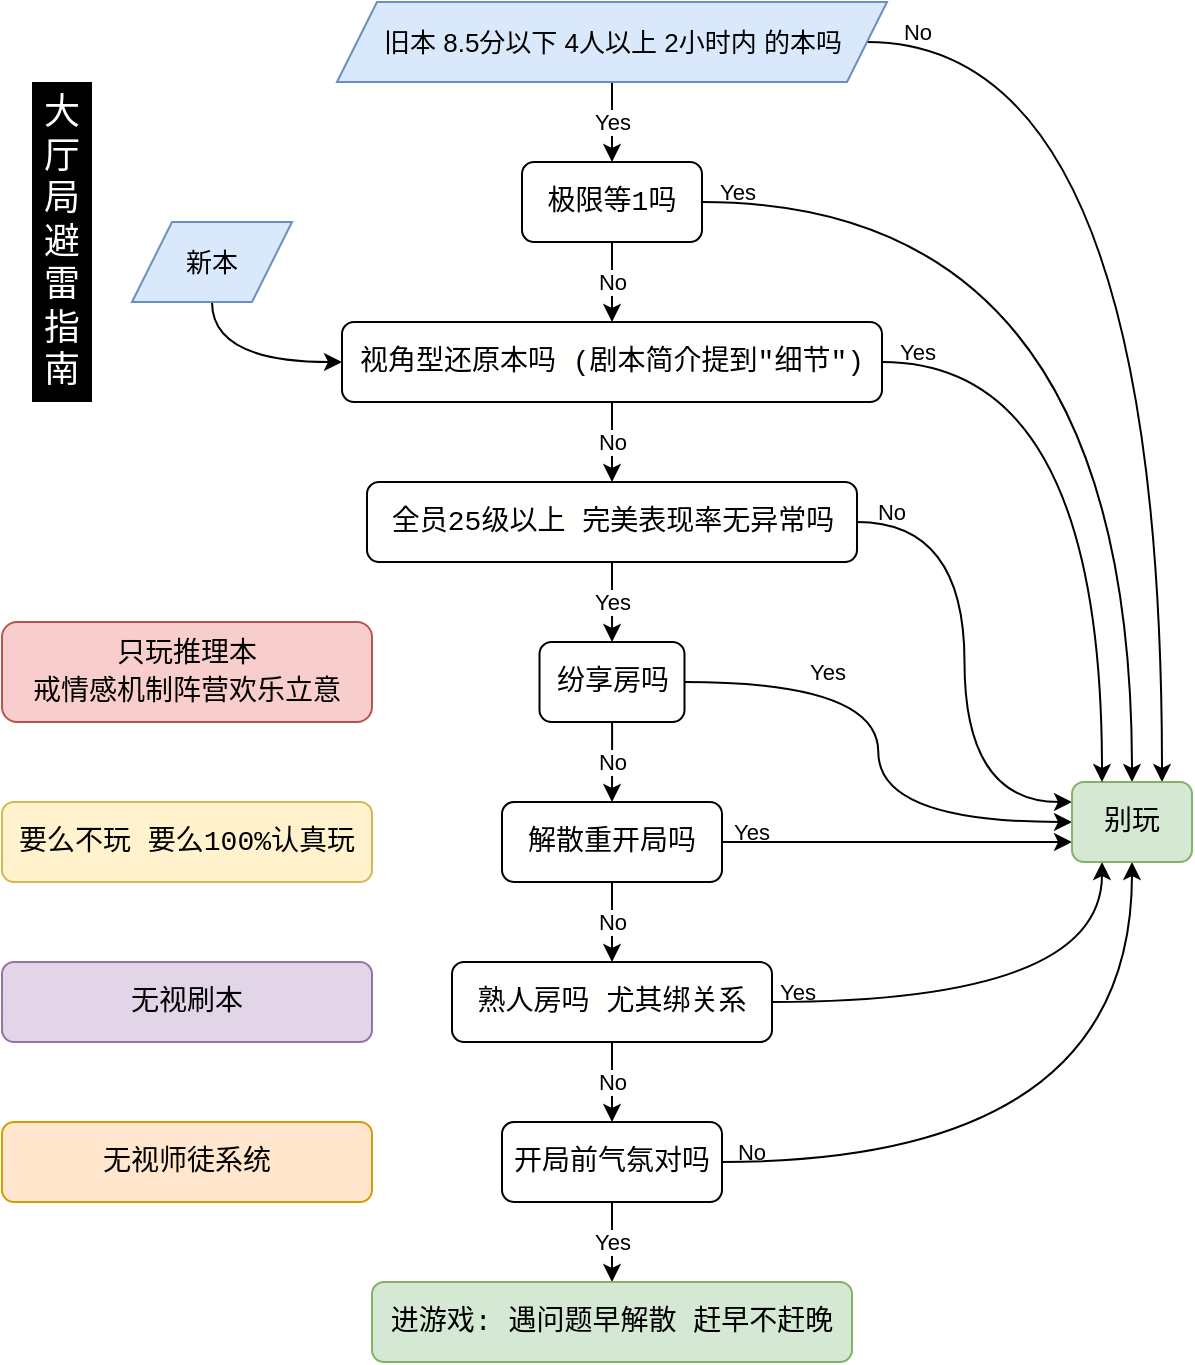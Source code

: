 <mxfile version="21.4.0" type="github">
  <diagram id="C5RBs43oDa-KdzZeNtuy" name="Page-1">
    <mxGraphModel dx="2159" dy="508" grid="1" gridSize="10" guides="1" tooltips="1" connect="1" arrows="1" fold="1" page="1" pageScale="1" pageWidth="827" pageHeight="1169" math="0" shadow="0">
      <root>
        <mxCell id="WIyWlLk6GJQsqaUBKTNV-0" />
        <mxCell id="WIyWlLk6GJQsqaUBKTNV-1" parent="WIyWlLk6GJQsqaUBKTNV-0" />
        <mxCell id="J6H-p4k90bcnYeLeabGp-9" value="No" style="edgeStyle=orthogonalEdgeStyle;rounded=0;orthogonalLoop=1;jettySize=auto;html=1;" parent="WIyWlLk6GJQsqaUBKTNV-1" source="WIyWlLk6GJQsqaUBKTNV-11" target="J6H-p4k90bcnYeLeabGp-2" edge="1">
          <mxGeometry relative="1" as="geometry" />
        </mxCell>
        <mxCell id="J6H-p4k90bcnYeLeabGp-25" style="edgeStyle=orthogonalEdgeStyle;shape=connector;curved=1;rounded=0;orthogonalLoop=1;jettySize=auto;html=1;entryX=0;entryY=0.75;entryDx=0;entryDy=0;labelBackgroundColor=default;strokeColor=default;fontFamily=Helvetica;fontSize=11;fontColor=default;endArrow=classic;" parent="WIyWlLk6GJQsqaUBKTNV-1" source="WIyWlLk6GJQsqaUBKTNV-11" target="J6H-p4k90bcnYeLeabGp-18" edge="1">
          <mxGeometry relative="1" as="geometry" />
        </mxCell>
        <mxCell id="WIyWlLk6GJQsqaUBKTNV-11" value="&lt;div style=&quot;background-color: rgb(255, 255, 254); font-family: Consolas, &amp;quot;Courier New&amp;quot;, monospace; font-size: 14px; line-height: 19px;&quot;&gt;解散重开局吗&lt;/div&gt;" style="rounded=1;whiteSpace=wrap;html=1;fontSize=12;glass=0;strokeWidth=1;shadow=0;" parent="WIyWlLk6GJQsqaUBKTNV-1" vertex="1">
          <mxGeometry x="165" y="400" width="110" height="40" as="geometry" />
        </mxCell>
        <mxCell id="J6H-p4k90bcnYeLeabGp-8" value="No" style="edgeStyle=orthogonalEdgeStyle;rounded=0;orthogonalLoop=1;jettySize=auto;html=1;" parent="WIyWlLk6GJQsqaUBKTNV-1" source="WIyWlLk6GJQsqaUBKTNV-12" target="WIyWlLk6GJQsqaUBKTNV-11" edge="1">
          <mxGeometry relative="1" as="geometry" />
        </mxCell>
        <mxCell id="J6H-p4k90bcnYeLeabGp-22" style="edgeStyle=orthogonalEdgeStyle;shape=connector;curved=1;rounded=0;orthogonalLoop=1;jettySize=auto;html=1;entryX=0;entryY=0.5;entryDx=0;entryDy=0;labelBackgroundColor=default;strokeColor=default;fontFamily=Helvetica;fontSize=11;fontColor=default;endArrow=classic;" parent="WIyWlLk6GJQsqaUBKTNV-1" source="WIyWlLk6GJQsqaUBKTNV-12" target="J6H-p4k90bcnYeLeabGp-18" edge="1">
          <mxGeometry relative="1" as="geometry" />
        </mxCell>
        <mxCell id="WIyWlLk6GJQsqaUBKTNV-12" value="&lt;div style=&quot;background-color: rgb(255, 255, 254); font-family: Consolas, &amp;quot;Courier New&amp;quot;, monospace; font-size: 14px; line-height: 19px;&quot;&gt;纷享房吗&lt;/div&gt;" style="rounded=1;whiteSpace=wrap;html=1;fontSize=12;glass=0;strokeWidth=1;shadow=0;" parent="WIyWlLk6GJQsqaUBKTNV-1" vertex="1">
          <mxGeometry x="183.75" y="320" width="72.5" height="40" as="geometry" />
        </mxCell>
        <mxCell id="J6H-p4k90bcnYeLeabGp-5" value="No" style="edgeStyle=orthogonalEdgeStyle;rounded=0;orthogonalLoop=1;jettySize=auto;html=1;" parent="WIyWlLk6GJQsqaUBKTNV-1" source="J6H-p4k90bcnYeLeabGp-0" target="zgOYfOBdEBmxvye0X4Iq-1" edge="1">
          <mxGeometry relative="1" as="geometry">
            <mxPoint x="100" y="110" as="targetPoint" />
          </mxGeometry>
        </mxCell>
        <mxCell id="J6H-p4k90bcnYeLeabGp-20" value="" style="edgeStyle=orthogonalEdgeStyle;rounded=0;orthogonalLoop=1;jettySize=auto;html=1;curved=1;entryX=0.5;entryY=0;entryDx=0;entryDy=0;labelBorderColor=none;labelBackgroundColor=default;fontColor=default;" parent="WIyWlLk6GJQsqaUBKTNV-1" source="J6H-p4k90bcnYeLeabGp-0" target="J6H-p4k90bcnYeLeabGp-18" edge="1">
          <mxGeometry relative="1" as="geometry">
            <mxPoint x="430" y="360" as="targetPoint" />
          </mxGeometry>
        </mxCell>
        <mxCell id="J6H-p4k90bcnYeLeabGp-0" value="&lt;div style=&quot;background-color: rgb(255, 255, 254); font-family: Consolas, &amp;quot;Courier New&amp;quot;, monospace; font-size: 14px; line-height: 19px;&quot;&gt;极限等1吗&lt;/div&gt;" style="rounded=1;whiteSpace=wrap;html=1;" parent="WIyWlLk6GJQsqaUBKTNV-1" vertex="1">
          <mxGeometry x="175" y="80" width="90" height="40" as="geometry" />
        </mxCell>
        <mxCell id="J6H-p4k90bcnYeLeabGp-7" value="Yes" style="edgeStyle=orthogonalEdgeStyle;rounded=0;orthogonalLoop=1;jettySize=auto;html=1;" parent="WIyWlLk6GJQsqaUBKTNV-1" source="J6H-p4k90bcnYeLeabGp-1" target="WIyWlLk6GJQsqaUBKTNV-12" edge="1">
          <mxGeometry relative="1" as="geometry" />
        </mxCell>
        <mxCell id="J6H-p4k90bcnYeLeabGp-21" style="edgeStyle=orthogonalEdgeStyle;shape=connector;curved=1;rounded=0;orthogonalLoop=1;jettySize=auto;html=1;entryX=0;entryY=0.25;entryDx=0;entryDy=0;labelBackgroundColor=default;strokeColor=default;fontFamily=Helvetica;fontSize=11;fontColor=default;endArrow=classic;" parent="WIyWlLk6GJQsqaUBKTNV-1" source="J6H-p4k90bcnYeLeabGp-1" target="J6H-p4k90bcnYeLeabGp-18" edge="1">
          <mxGeometry relative="1" as="geometry" />
        </mxCell>
        <mxCell id="J6H-p4k90bcnYeLeabGp-1" value="&lt;div style=&quot;background-color: rgb(255, 255, 254); font-family: Consolas, &amp;quot;Courier New&amp;quot;, monospace; font-size: 14px; line-height: 19px;&quot;&gt;全员25级以上 完美表现率无异常吗&lt;/div&gt;" style="rounded=1;whiteSpace=wrap;html=1;" parent="WIyWlLk6GJQsqaUBKTNV-1" vertex="1">
          <mxGeometry x="97.5" y="240" width="245" height="40" as="geometry" />
        </mxCell>
        <mxCell id="J6H-p4k90bcnYeLeabGp-10" value="No" style="edgeStyle=orthogonalEdgeStyle;rounded=0;orthogonalLoop=1;jettySize=auto;html=1;" parent="WIyWlLk6GJQsqaUBKTNV-1" source="J6H-p4k90bcnYeLeabGp-2" target="J6H-p4k90bcnYeLeabGp-3" edge="1">
          <mxGeometry relative="1" as="geometry" />
        </mxCell>
        <mxCell id="J6H-p4k90bcnYeLeabGp-24" style="edgeStyle=orthogonalEdgeStyle;shape=connector;curved=1;rounded=0;orthogonalLoop=1;jettySize=auto;html=1;entryX=0.25;entryY=1;entryDx=0;entryDy=0;labelBackgroundColor=default;strokeColor=default;fontFamily=Helvetica;fontSize=11;fontColor=default;endArrow=classic;" parent="WIyWlLk6GJQsqaUBKTNV-1" source="J6H-p4k90bcnYeLeabGp-2" target="J6H-p4k90bcnYeLeabGp-18" edge="1">
          <mxGeometry relative="1" as="geometry" />
        </mxCell>
        <mxCell id="J6H-p4k90bcnYeLeabGp-2" value="&lt;div style=&quot;background-color: rgb(255, 255, 254); font-family: Consolas, &amp;quot;Courier New&amp;quot;, monospace; font-size: 14px; line-height: 19px;&quot;&gt;熟人房吗 尤其绑关系&lt;/div&gt;" style="rounded=1;whiteSpace=wrap;html=1;" parent="WIyWlLk6GJQsqaUBKTNV-1" vertex="1">
          <mxGeometry x="140" y="480" width="160" height="40" as="geometry" />
        </mxCell>
        <mxCell id="J6H-p4k90bcnYeLeabGp-11" value="Yes" style="edgeStyle=orthogonalEdgeStyle;rounded=0;orthogonalLoop=1;jettySize=auto;html=1;" parent="WIyWlLk6GJQsqaUBKTNV-1" source="J6H-p4k90bcnYeLeabGp-3" target="J6H-p4k90bcnYeLeabGp-4" edge="1">
          <mxGeometry relative="1" as="geometry" />
        </mxCell>
        <mxCell id="J6H-p4k90bcnYeLeabGp-23" style="edgeStyle=orthogonalEdgeStyle;shape=connector;curved=1;rounded=0;orthogonalLoop=1;jettySize=auto;html=1;labelBackgroundColor=default;strokeColor=default;fontFamily=Helvetica;fontSize=11;fontColor=default;endArrow=classic;" parent="WIyWlLk6GJQsqaUBKTNV-1" source="J6H-p4k90bcnYeLeabGp-3" target="J6H-p4k90bcnYeLeabGp-18" edge="1">
          <mxGeometry relative="1" as="geometry" />
        </mxCell>
        <mxCell id="J6H-p4k90bcnYeLeabGp-3" value="&lt;div style=&quot;background-color: rgb(255, 255, 254); font-family: Consolas, &amp;quot;Courier New&amp;quot;, monospace; font-size: 14px; line-height: 19px;&quot;&gt;开局前气氛对吗&lt;/div&gt;" style="rounded=1;whiteSpace=wrap;html=1;" parent="WIyWlLk6GJQsqaUBKTNV-1" vertex="1">
          <mxGeometry x="165" y="560" width="110" height="40" as="geometry" />
        </mxCell>
        <mxCell id="J6H-p4k90bcnYeLeabGp-4" value="&lt;div style=&quot;font-family: Consolas, &amp;quot;Courier New&amp;quot;, monospace; font-size: 14px; line-height: 19px;&quot;&gt;进游戏: 遇问题早解散 赶早不赶晚&lt;/div&gt;" style="rounded=1;whiteSpace=wrap;html=1;fillColor=#d5e8d4;strokeColor=#82b366;labelBackgroundColor=none;" parent="WIyWlLk6GJQsqaUBKTNV-1" vertex="1">
          <mxGeometry x="100" y="640" width="240" height="40" as="geometry" />
        </mxCell>
        <mxCell id="J6H-p4k90bcnYeLeabGp-15" value="Yes" style="edgeStyle=orthogonalEdgeStyle;rounded=0;orthogonalLoop=1;jettySize=auto;html=1;strokeWidth=1;" parent="WIyWlLk6GJQsqaUBKTNV-1" source="J6H-p4k90bcnYeLeabGp-14" target="J6H-p4k90bcnYeLeabGp-0" edge="1">
          <mxGeometry relative="1" as="geometry" />
        </mxCell>
        <mxCell id="J6H-p4k90bcnYeLeabGp-19" value="" style="edgeStyle=orthogonalEdgeStyle;rounded=0;orthogonalLoop=1;jettySize=auto;html=1;curved=1;entryX=0.75;entryY=0;entryDx=0;entryDy=0;" parent="WIyWlLk6GJQsqaUBKTNV-1" source="J6H-p4k90bcnYeLeabGp-14" target="J6H-p4k90bcnYeLeabGp-18" edge="1">
          <mxGeometry relative="1" as="geometry" />
        </mxCell>
        <mxCell id="J6H-p4k90bcnYeLeabGp-14" value="旧本 8.5分以下 4人以上 2小时内 的本吗" style="shape=parallelogram;perimeter=parallelogramPerimeter;whiteSpace=wrap;html=1;fixedSize=1;fontSize=13;fillColor=#dae8fc;strokeColor=#6c8ebf;" parent="WIyWlLk6GJQsqaUBKTNV-1" vertex="1">
          <mxGeometry x="82.5" width="275" height="40" as="geometry" />
        </mxCell>
        <mxCell id="J6H-p4k90bcnYeLeabGp-17" style="edgeStyle=orthogonalEdgeStyle;rounded=0;orthogonalLoop=1;jettySize=auto;html=1;entryX=0;entryY=0.5;entryDx=0;entryDy=0;curved=1;exitX=0.5;exitY=1;exitDx=0;exitDy=0;" parent="WIyWlLk6GJQsqaUBKTNV-1" source="J6H-p4k90bcnYeLeabGp-16" target="zgOYfOBdEBmxvye0X4Iq-1" edge="1">
          <mxGeometry relative="1" as="geometry" />
        </mxCell>
        <mxCell id="J6H-p4k90bcnYeLeabGp-16" value="新本" style="shape=parallelogram;perimeter=parallelogramPerimeter;whiteSpace=wrap;html=1;fixedSize=1;fontSize=13;fillColor=#dae8fc;strokeColor=#6c8ebf;" parent="WIyWlLk6GJQsqaUBKTNV-1" vertex="1">
          <mxGeometry x="-20" y="110" width="80" height="40" as="geometry" />
        </mxCell>
        <mxCell id="J6H-p4k90bcnYeLeabGp-18" value="&lt;div style=&quot;font-family: Consolas, &amp;quot;Courier New&amp;quot;, monospace; font-size: 14px; line-height: 19px;&quot;&gt;别玩&lt;/div&gt;" style="rounded=1;whiteSpace=wrap;html=1;fontSize=12;glass=0;strokeWidth=1;shadow=0;fillColor=#d5e8d4;strokeColor=#82b366;labelBackgroundColor=none;" parent="WIyWlLk6GJQsqaUBKTNV-1" vertex="1">
          <mxGeometry x="450" y="390" width="60" height="40" as="geometry" />
        </mxCell>
        <mxCell id="J6H-p4k90bcnYeLeabGp-26" value="No" style="text;html=1;strokeColor=none;fillColor=none;align=center;verticalAlign=middle;whiteSpace=wrap;rounded=0;fontSize=11;fontFamily=Helvetica;fontColor=default;" parent="WIyWlLk6GJQsqaUBKTNV-1" vertex="1">
          <mxGeometry x="342.5" width="60" height="30" as="geometry" />
        </mxCell>
        <mxCell id="J6H-p4k90bcnYeLeabGp-27" value="Yes" style="text;html=1;strokeColor=none;fillColor=none;align=center;verticalAlign=middle;whiteSpace=wrap;rounded=0;fontSize=11;fontFamily=Helvetica;fontColor=default;" parent="WIyWlLk6GJQsqaUBKTNV-1" vertex="1">
          <mxGeometry x="252.5" y="80" width="60" height="30" as="geometry" />
        </mxCell>
        <mxCell id="J6H-p4k90bcnYeLeabGp-29" value="No" style="text;html=1;strokeColor=none;fillColor=none;align=center;verticalAlign=middle;whiteSpace=wrap;rounded=0;fontSize=11;fontFamily=Helvetica;fontColor=default;" parent="WIyWlLk6GJQsqaUBKTNV-1" vertex="1">
          <mxGeometry x="330" y="240" width="60" height="30" as="geometry" />
        </mxCell>
        <mxCell id="J6H-p4k90bcnYeLeabGp-31" value="Yes" style="text;html=1;strokeColor=none;fillColor=none;align=center;verticalAlign=middle;whiteSpace=wrap;rounded=0;fontSize=11;fontFamily=Helvetica;fontColor=default;" parent="WIyWlLk6GJQsqaUBKTNV-1" vertex="1">
          <mxGeometry x="297.5" y="320" width="60" height="30" as="geometry" />
        </mxCell>
        <mxCell id="J6H-p4k90bcnYeLeabGp-32" value="Yes" style="text;html=1;strokeColor=none;fillColor=none;align=center;verticalAlign=middle;whiteSpace=wrap;rounded=0;fontSize=11;fontFamily=Helvetica;fontColor=default;" parent="WIyWlLk6GJQsqaUBKTNV-1" vertex="1">
          <mxGeometry x="260" y="400" width="60" height="30" as="geometry" />
        </mxCell>
        <mxCell id="J6H-p4k90bcnYeLeabGp-33" value="Yes" style="text;html=1;strokeColor=none;fillColor=none;align=center;verticalAlign=middle;whiteSpace=wrap;rounded=0;fontSize=11;fontFamily=Helvetica;fontColor=default;" parent="WIyWlLk6GJQsqaUBKTNV-1" vertex="1">
          <mxGeometry x="282.5" y="480" width="60" height="30" as="geometry" />
        </mxCell>
        <mxCell id="J6H-p4k90bcnYeLeabGp-34" value="No" style="text;html=1;strokeColor=none;fillColor=none;align=center;verticalAlign=middle;whiteSpace=wrap;rounded=0;fontSize=11;fontFamily=Helvetica;fontColor=default;" parent="WIyWlLk6GJQsqaUBKTNV-1" vertex="1">
          <mxGeometry x="260" y="560" width="60" height="30" as="geometry" />
        </mxCell>
        <mxCell id="J6H-p4k90bcnYeLeabGp-37" value="&lt;div style=&quot;line-height: 19px; font-size: 14px; font-family: Consolas, &amp;quot;Courier New&amp;quot;, monospace;&quot;&gt;&lt;font face=&quot;Consolas, Courier New, monospace&quot;&gt;要么不玩 要么100%认真玩&lt;/font&gt;&lt;br&gt;&lt;/div&gt;" style="rounded=1;whiteSpace=wrap;html=1;fontSize=12;glass=0;strokeWidth=1;shadow=0;fillColor=#fff2cc;strokeColor=#d6b656;labelBackgroundColor=none;labelBorderColor=none;" parent="WIyWlLk6GJQsqaUBKTNV-1" vertex="1">
          <mxGeometry x="-85" y="400" width="185" height="40" as="geometry" />
        </mxCell>
        <mxCell id="J6H-p4k90bcnYeLeabGp-38" value="&lt;div style=&quot;font-family: Consolas, &amp;quot;Courier New&amp;quot;, monospace; font-size: 14px; line-height: 19px;&quot;&gt;无视刷本&lt;/div&gt;" style="rounded=1;whiteSpace=wrap;html=1;fontSize=12;glass=0;strokeWidth=1;shadow=0;fillColor=#e1d5e7;strokeColor=#9673a6;labelBackgroundColor=none;labelBorderColor=none;" parent="WIyWlLk6GJQsqaUBKTNV-1" vertex="1">
          <mxGeometry x="-85" y="480" width="185" height="40" as="geometry" />
        </mxCell>
        <mxCell id="J6H-p4k90bcnYeLeabGp-39" value="&lt;div style=&quot;font-family: Consolas, &amp;quot;Courier New&amp;quot;, monospace; font-size: 14px; line-height: 19px;&quot;&gt;无视师徒系统&lt;br&gt;&lt;/div&gt;" style="rounded=1;whiteSpace=wrap;html=1;fontSize=12;glass=0;strokeWidth=1;shadow=0;fillColor=#ffe6cc;strokeColor=#d79b00;labelBackgroundColor=none;labelBorderColor=none;" parent="WIyWlLk6GJQsqaUBKTNV-1" vertex="1">
          <mxGeometry x="-85" y="560" width="185" height="40" as="geometry" />
        </mxCell>
        <mxCell id="J6H-p4k90bcnYeLeabGp-40" value="&lt;div style=&quot;line-height: 19px; font-size: 14px; font-family: Consolas, &amp;quot;Courier New&amp;quot;, monospace;&quot;&gt;&lt;font face=&quot;Consolas, Courier New, monospace&quot;&gt;只玩推理本&lt;/font&gt;&lt;br&gt;&lt;/div&gt;&lt;div style=&quot;line-height: 19px; font-size: 14px; font-family: Consolas, &amp;quot;Courier New&amp;quot;, monospace;&quot;&gt;&lt;font style=&quot;&quot; face=&quot;Consolas, Courier New, monospace&quot;&gt;戒情感机制阵营欢乐立意&lt;br&gt;&lt;/font&gt;&lt;/div&gt;" style="rounded=1;whiteSpace=wrap;html=1;fontSize=12;glass=0;strokeWidth=1;shadow=0;fillColor=#f8cecc;strokeColor=#b85450;labelBackgroundColor=none;labelBorderColor=none;" parent="WIyWlLk6GJQsqaUBKTNV-1" vertex="1">
          <mxGeometry x="-85" y="310" width="185" height="50" as="geometry" />
        </mxCell>
        <mxCell id="zgOYfOBdEBmxvye0X4Iq-0" value="大厅局避雷指南" style="text;strokeColor=none;fillColor=#000000;align=center;verticalAlign=middle;whiteSpace=wrap;rounded=0;fontSize=18;labelBackgroundColor=none;labelBorderColor=none;html=1;fontColor=#FFFFFF;" vertex="1" parent="WIyWlLk6GJQsqaUBKTNV-1">
          <mxGeometry x="-70" y="40" width="30" height="160" as="geometry" />
        </mxCell>
        <mxCell id="zgOYfOBdEBmxvye0X4Iq-2" value="No" style="edgeStyle=orthogonalEdgeStyle;rounded=0;orthogonalLoop=1;jettySize=auto;html=1;" edge="1" parent="WIyWlLk6GJQsqaUBKTNV-1" source="zgOYfOBdEBmxvye0X4Iq-1" target="J6H-p4k90bcnYeLeabGp-1">
          <mxGeometry relative="1" as="geometry" />
        </mxCell>
        <mxCell id="zgOYfOBdEBmxvye0X4Iq-3" style="edgeStyle=orthogonalEdgeStyle;rounded=0;orthogonalLoop=1;jettySize=auto;html=1;entryX=0.25;entryY=0;entryDx=0;entryDy=0;curved=1;" edge="1" parent="WIyWlLk6GJQsqaUBKTNV-1" source="zgOYfOBdEBmxvye0X4Iq-1" target="J6H-p4k90bcnYeLeabGp-18">
          <mxGeometry relative="1" as="geometry" />
        </mxCell>
        <mxCell id="zgOYfOBdEBmxvye0X4Iq-1" value="&lt;div style=&quot;background-color: rgb(255, 255, 254); font-family: Consolas, &amp;quot;Courier New&amp;quot;, monospace; font-size: 14px; line-height: 19px;&quot;&gt;视角型还原本吗 (剧本简介提到&quot;细节&quot;)&lt;/div&gt;" style="rounded=1;whiteSpace=wrap;html=1;" vertex="1" parent="WIyWlLk6GJQsqaUBKTNV-1">
          <mxGeometry x="85" y="160" width="270" height="40" as="geometry" />
        </mxCell>
        <mxCell id="zgOYfOBdEBmxvye0X4Iq-4" value="Yes" style="text;html=1;strokeColor=none;fillColor=none;align=center;verticalAlign=middle;whiteSpace=wrap;rounded=0;fontSize=11;fontFamily=Helvetica;fontColor=default;" vertex="1" parent="WIyWlLk6GJQsqaUBKTNV-1">
          <mxGeometry x="342.5" y="160" width="60" height="30" as="geometry" />
        </mxCell>
      </root>
    </mxGraphModel>
  </diagram>
</mxfile>
